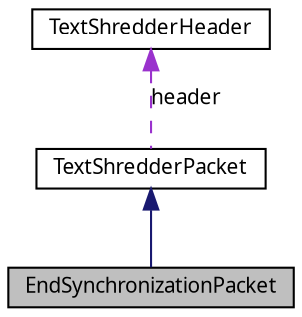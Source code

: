 digraph G
{
  edge [fontname="FreeSans.ttf",fontsize="10",labelfontname="FreeSans.ttf",labelfontsize="10"];
  node [fontname="FreeSans.ttf",fontsize="10",shape=record];
  Node1 [label="EndSynchronizationPacket",height=0.2,width=0.4,color="black", fillcolor="grey75", style="filled" fontcolor="black"];
  Node2 -> Node1 [dir=back,color="midnightblue",fontsize="10",style="solid",fontname="FreeSans.ttf"];
  Node2 [label="TextShredderPacket",height=0.2,width=0.4,color="black", fillcolor="white", style="filled",URL="$class_text_shredder_packet.html"];
  Node3 -> Node2 [dir=back,color="darkorchid3",fontsize="10",style="dashed",label="header",fontname="FreeSans.ttf"];
  Node3 [label="TextShredderHeader",height=0.2,width=0.4,color="black", fillcolor="white", style="filled",URL="$class_text_shredder_header.html"];
}
